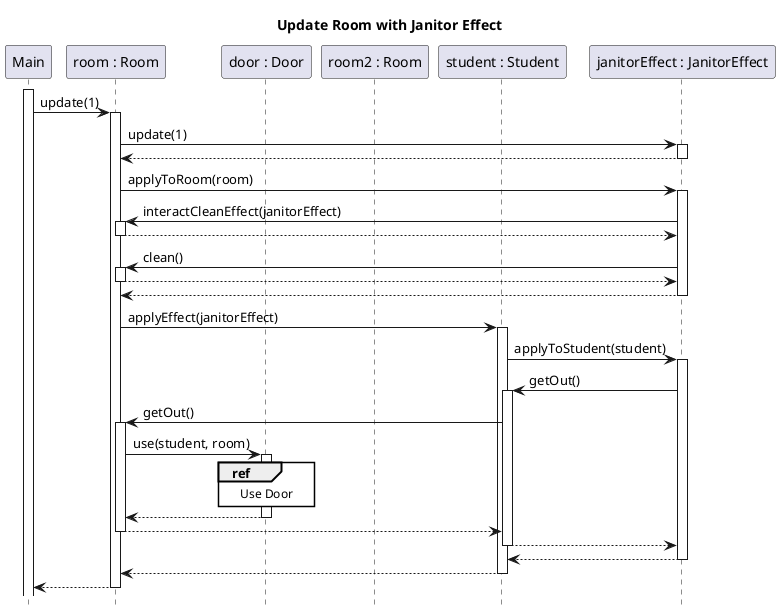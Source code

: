 @startuml room-update-janitor-effect
title Update Room with Janitor Effect
hide footbox
skinparam SequenceReferenceBackgroundColor white

participant Main
participant "room : Room" as room
participant "door : Door" as door
participant "room2 : Room" as room2
participant "student : Student" as student
participant "janitorEffect : JanitorEffect" as janitorEffect

activate Main
Main -> room ++ : update(1)
    room -> janitorEffect ++ : update(1)
    return
    room -> janitorEffect ++ : applyToRoom(room)
        janitorEffect -> room ++ : interactCleanEffect(janitorEffect)
        return
        janitorEffect -> room ++ : clean()
        return
    return
    room -> student ++ : applyEffect(janitorEffect)
        student -> janitorEffect ++ : applyToStudent(student)
            janitorEffect -> student ++ : getOut()
                student -> room ++ : getOut()
                    room -> door ++ : use(student, room)
                        ref over door : Use Door
                    return
                return
            return
        return
    return
return
@enduml
